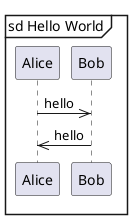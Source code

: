 @startuml

mainframe sd Hello World

participant Alice
participant Bob

Alice->>Bob : hello
Alice<<-Bob : hello

@enduml
